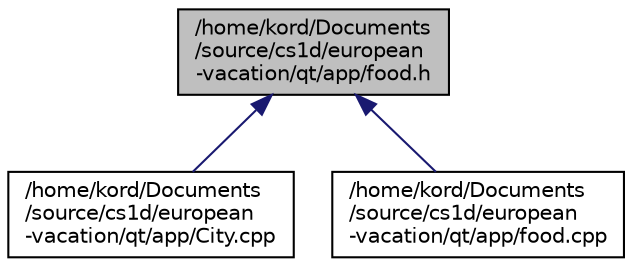 digraph "/home/kord/Documents/source/cs1d/european-vacation/qt/app/food.h"
{
 // LATEX_PDF_SIZE
  edge [fontname="Helvetica",fontsize="10",labelfontname="Helvetica",labelfontsize="10"];
  node [fontname="Helvetica",fontsize="10",shape=record];
  Node1 [label="/home/kord/Documents\l/source/cs1d/european\l-vacation/qt/app/food.h",height=0.2,width=0.4,color="black", fillcolor="grey75", style="filled", fontcolor="black",tooltip=" "];
  Node1 -> Node2 [dir="back",color="midnightblue",fontsize="10",style="solid",fontname="Helvetica"];
  Node2 [label="/home/kord/Documents\l/source/cs1d/european\l-vacation/qt/app/City.cpp",height=0.2,width=0.4,color="black", fillcolor="white", style="filled",URL="$City_8cpp.html",tooltip=" "];
  Node1 -> Node3 [dir="back",color="midnightblue",fontsize="10",style="solid",fontname="Helvetica"];
  Node3 [label="/home/kord/Documents\l/source/cs1d/european\l-vacation/qt/app/food.cpp",height=0.2,width=0.4,color="black", fillcolor="white", style="filled",URL="$food_8cpp.html",tooltip=" "];
}
